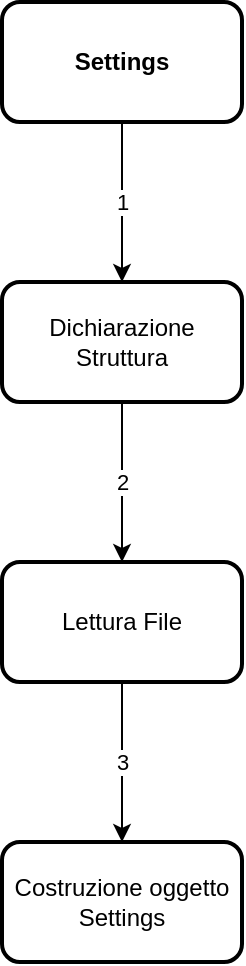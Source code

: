 <mxfile version="13.6.5">
    <diagram id="fKrREQkqZchyE4ESXf7V" name="Page-1">
        <mxGraphModel dx="860" dy="800" grid="1" gridSize="10" guides="1" tooltips="1" connect="1" arrows="1" fold="1" page="1" pageScale="1" pageWidth="827" pageHeight="1169" math="0" shadow="0">
            <root>
                <mxCell id="0"/>
                <mxCell id="1" parent="0"/>
                <mxCell id="27" value="1" style="edgeStyle=orthogonalEdgeStyle;rounded=0;orthogonalLoop=1;jettySize=auto;html=1;" edge="1" parent="1" source="3" target="26">
                    <mxGeometry relative="1" as="geometry"/>
                </mxCell>
                <mxCell id="3" value="Settings" style="rounded=1;whiteSpace=wrap;html=1;strokeWidth=2;fontStyle=1" parent="1" vertex="1">
                    <mxGeometry x="340" y="40" width="120" height="60" as="geometry"/>
                </mxCell>
                <mxCell id="30" value="2" style="edgeStyle=orthogonalEdgeStyle;rounded=0;orthogonalLoop=1;jettySize=auto;html=1;" edge="1" parent="1" source="26" target="29">
                    <mxGeometry relative="1" as="geometry"/>
                </mxCell>
                <mxCell id="26" value="Dichiarazione Struttura" style="whiteSpace=wrap;html=1;rounded=1;strokeWidth=2;fontStyle=0" vertex="1" parent="1">
                    <mxGeometry x="340" y="180" width="120" height="60" as="geometry"/>
                </mxCell>
                <mxCell id="33" value="3" style="edgeStyle=orthogonalEdgeStyle;rounded=0;orthogonalLoop=1;jettySize=auto;html=1;" edge="1" parent="1" source="29" target="32">
                    <mxGeometry relative="1" as="geometry"/>
                </mxCell>
                <mxCell id="29" value="Lettura File" style="whiteSpace=wrap;html=1;rounded=1;strokeWidth=2;fontStyle=0" vertex="1" parent="1">
                    <mxGeometry x="340" y="320" width="120" height="60" as="geometry"/>
                </mxCell>
                <mxCell id="32" value="Costruzione oggetto&lt;br&gt;Settings" style="whiteSpace=wrap;html=1;rounded=1;strokeWidth=2;fontStyle=0" vertex="1" parent="1">
                    <mxGeometry x="340" y="460" width="120" height="60" as="geometry"/>
                </mxCell>
            </root>
        </mxGraphModel>
    </diagram>
</mxfile>